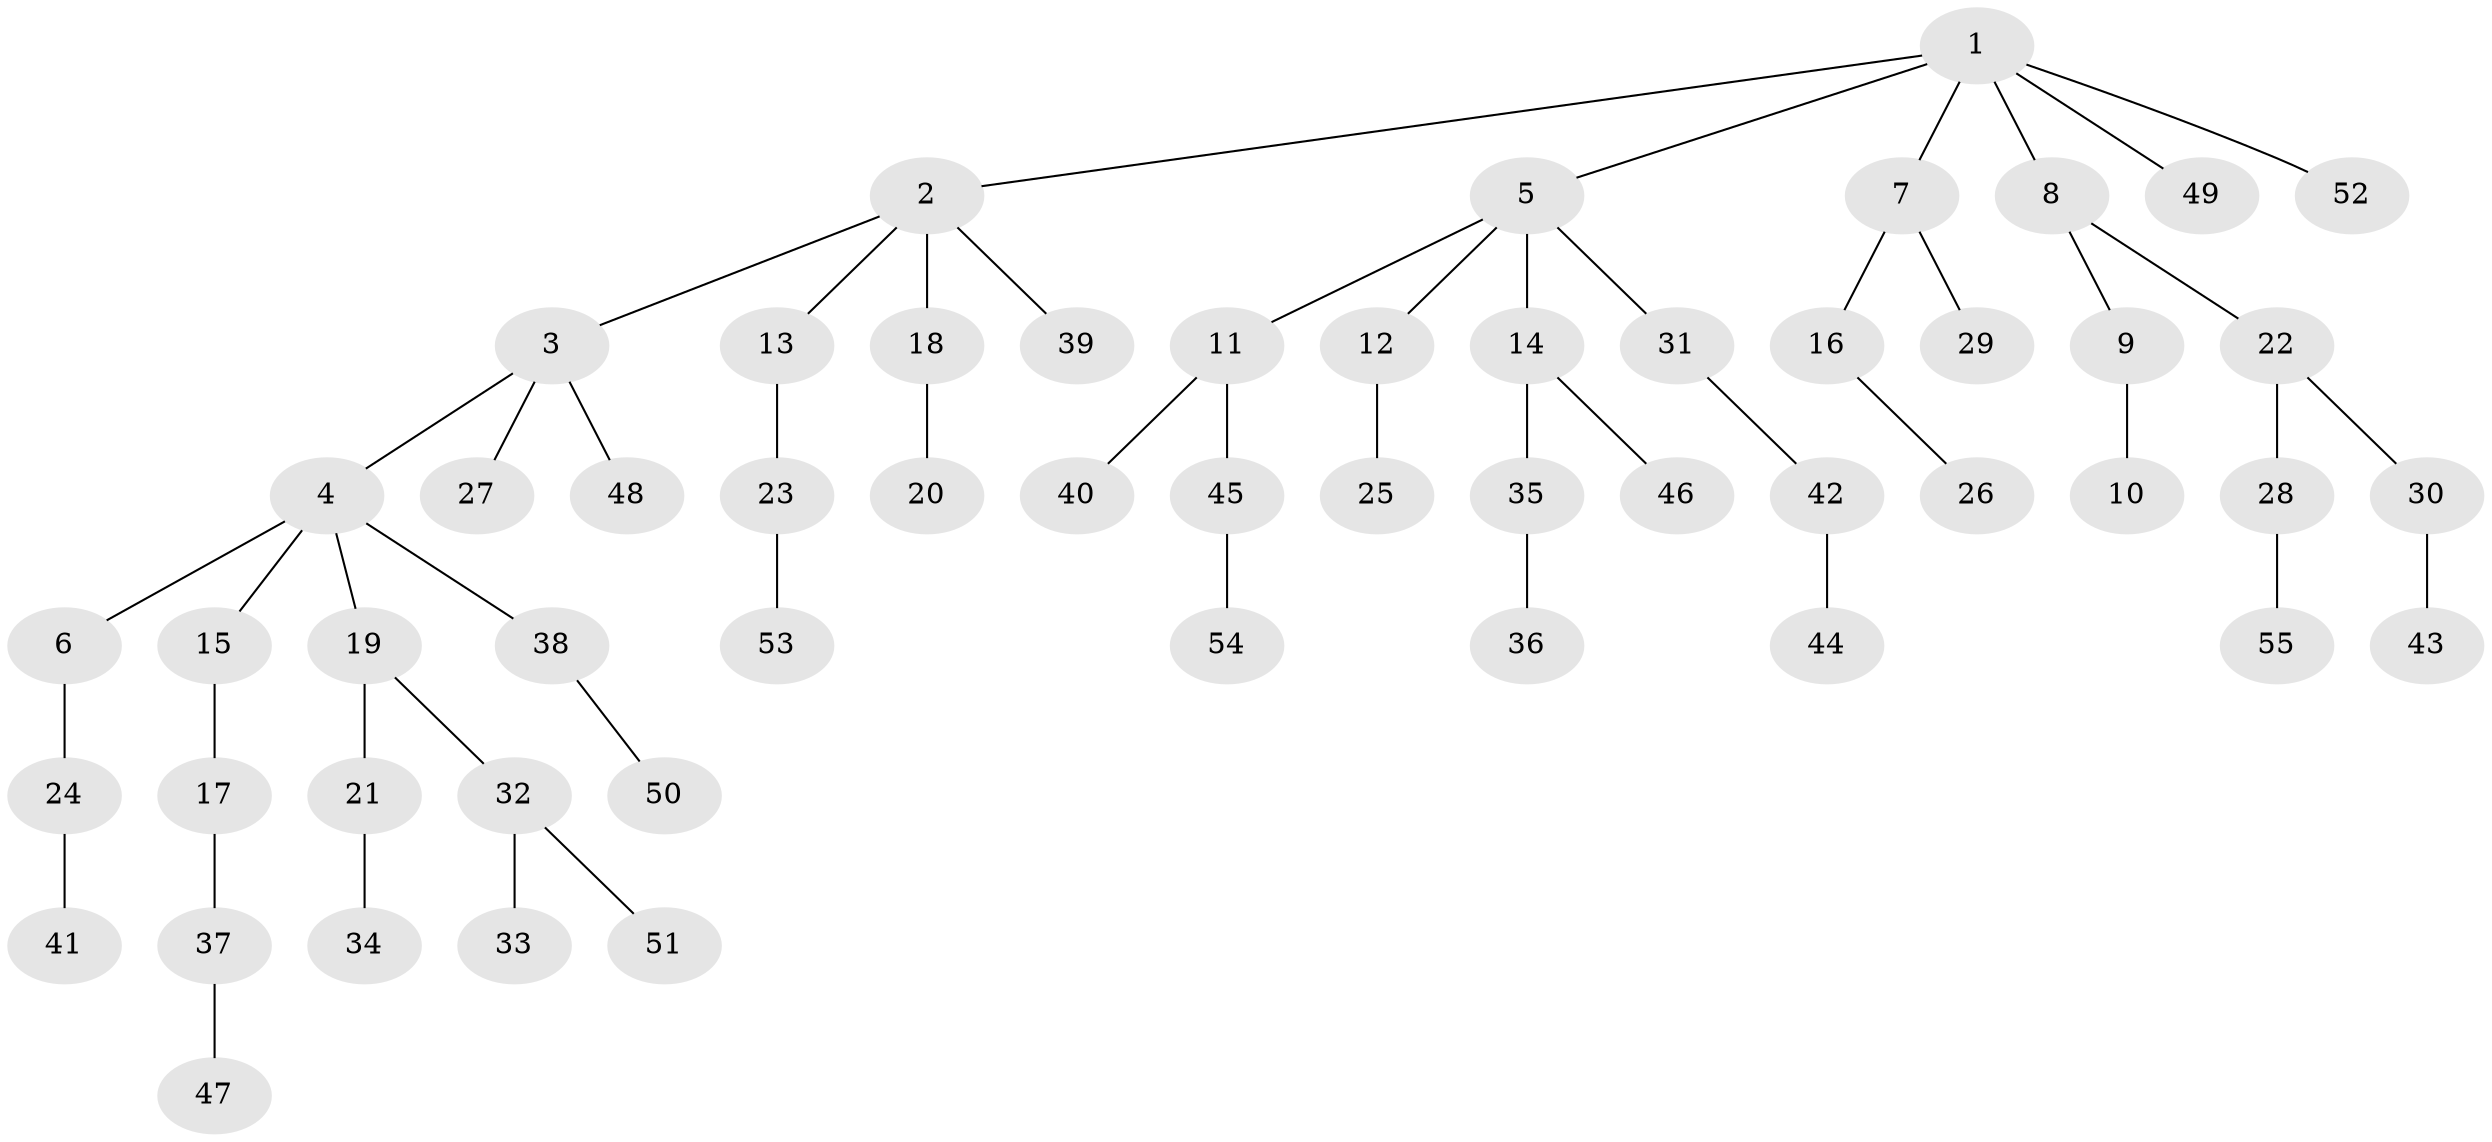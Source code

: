 // coarse degree distribution, {1: 0.8125, 2: 0.125, 13: 0.0625}
// Generated by graph-tools (version 1.1) at 2025/56/03/04/25 21:56:56]
// undirected, 55 vertices, 54 edges
graph export_dot {
graph [start="1"]
  node [color=gray90,style=filled];
  1;
  2;
  3;
  4;
  5;
  6;
  7;
  8;
  9;
  10;
  11;
  12;
  13;
  14;
  15;
  16;
  17;
  18;
  19;
  20;
  21;
  22;
  23;
  24;
  25;
  26;
  27;
  28;
  29;
  30;
  31;
  32;
  33;
  34;
  35;
  36;
  37;
  38;
  39;
  40;
  41;
  42;
  43;
  44;
  45;
  46;
  47;
  48;
  49;
  50;
  51;
  52;
  53;
  54;
  55;
  1 -- 2;
  1 -- 5;
  1 -- 7;
  1 -- 8;
  1 -- 49;
  1 -- 52;
  2 -- 3;
  2 -- 13;
  2 -- 18;
  2 -- 39;
  3 -- 4;
  3 -- 27;
  3 -- 48;
  4 -- 6;
  4 -- 15;
  4 -- 19;
  4 -- 38;
  5 -- 11;
  5 -- 12;
  5 -- 14;
  5 -- 31;
  6 -- 24;
  7 -- 16;
  7 -- 29;
  8 -- 9;
  8 -- 22;
  9 -- 10;
  11 -- 40;
  11 -- 45;
  12 -- 25;
  13 -- 23;
  14 -- 35;
  14 -- 46;
  15 -- 17;
  16 -- 26;
  17 -- 37;
  18 -- 20;
  19 -- 21;
  19 -- 32;
  21 -- 34;
  22 -- 28;
  22 -- 30;
  23 -- 53;
  24 -- 41;
  28 -- 55;
  30 -- 43;
  31 -- 42;
  32 -- 33;
  32 -- 51;
  35 -- 36;
  37 -- 47;
  38 -- 50;
  42 -- 44;
  45 -- 54;
}
